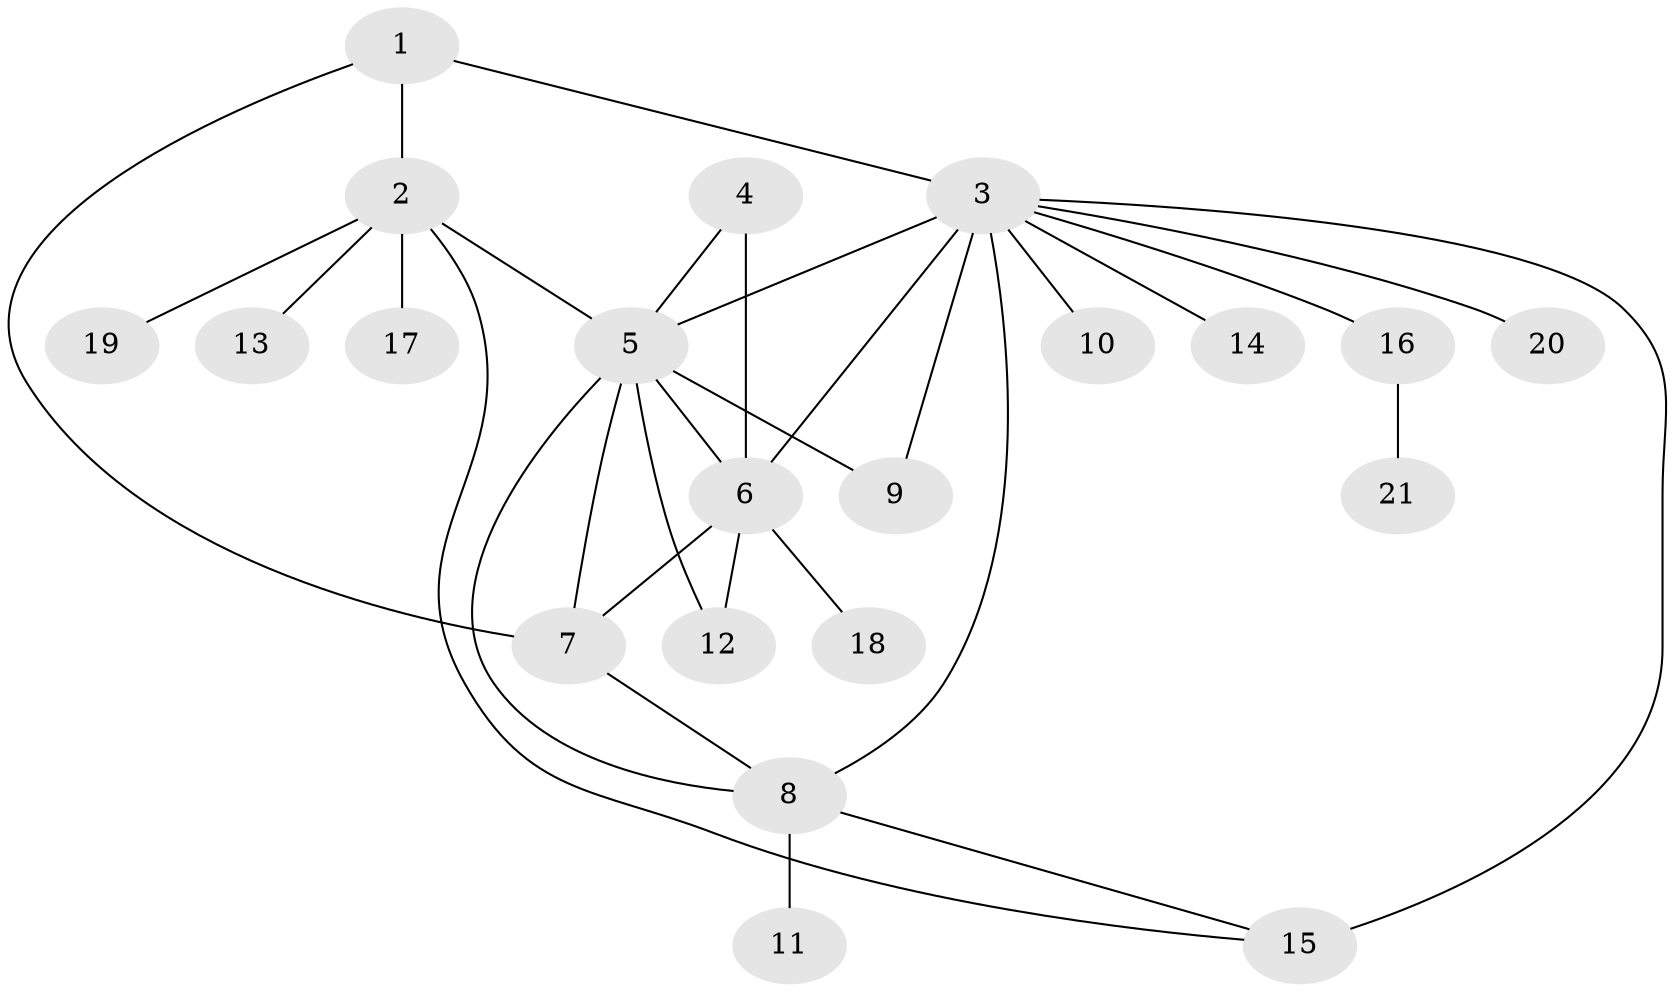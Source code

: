 // original degree distribution, {10: 0.030303030303030304, 5: 0.045454545454545456, 8: 0.030303030303030304, 2: 0.22727272727272727, 7: 0.030303030303030304, 4: 0.045454545454545456, 6: 0.030303030303030304, 1: 0.4696969696969697, 3: 0.09090909090909091}
// Generated by graph-tools (version 1.1) at 2025/52/03/04/25 22:52:21]
// undirected, 21 vertices, 31 edges
graph export_dot {
  node [color=gray90,style=filled];
  1;
  2;
  3;
  4;
  5;
  6;
  7;
  8;
  9;
  10;
  11;
  12;
  13;
  14;
  15;
  16;
  17;
  18;
  19;
  20;
  21;
  1 -- 2 [weight=6.0];
  1 -- 3 [weight=1.0];
  1 -- 7 [weight=2.0];
  2 -- 5 [weight=2.0];
  2 -- 13 [weight=1.0];
  2 -- 15 [weight=1.0];
  2 -- 17 [weight=1.0];
  2 -- 19 [weight=1.0];
  3 -- 5 [weight=4.0];
  3 -- 6 [weight=1.0];
  3 -- 8 [weight=1.0];
  3 -- 9 [weight=1.0];
  3 -- 10 [weight=1.0];
  3 -- 14 [weight=1.0];
  3 -- 15 [weight=2.0];
  3 -- 16 [weight=2.0];
  3 -- 20 [weight=1.0];
  4 -- 5 [weight=1.0];
  4 -- 6 [weight=4.0];
  5 -- 6 [weight=1.0];
  5 -- 7 [weight=1.0];
  5 -- 8 [weight=1.0];
  5 -- 9 [weight=1.0];
  5 -- 12 [weight=1.0];
  6 -- 7 [weight=1.0];
  6 -- 12 [weight=1.0];
  6 -- 18 [weight=1.0];
  7 -- 8 [weight=1.0];
  8 -- 11 [weight=1.0];
  8 -- 15 [weight=1.0];
  16 -- 21 [weight=1.0];
}
